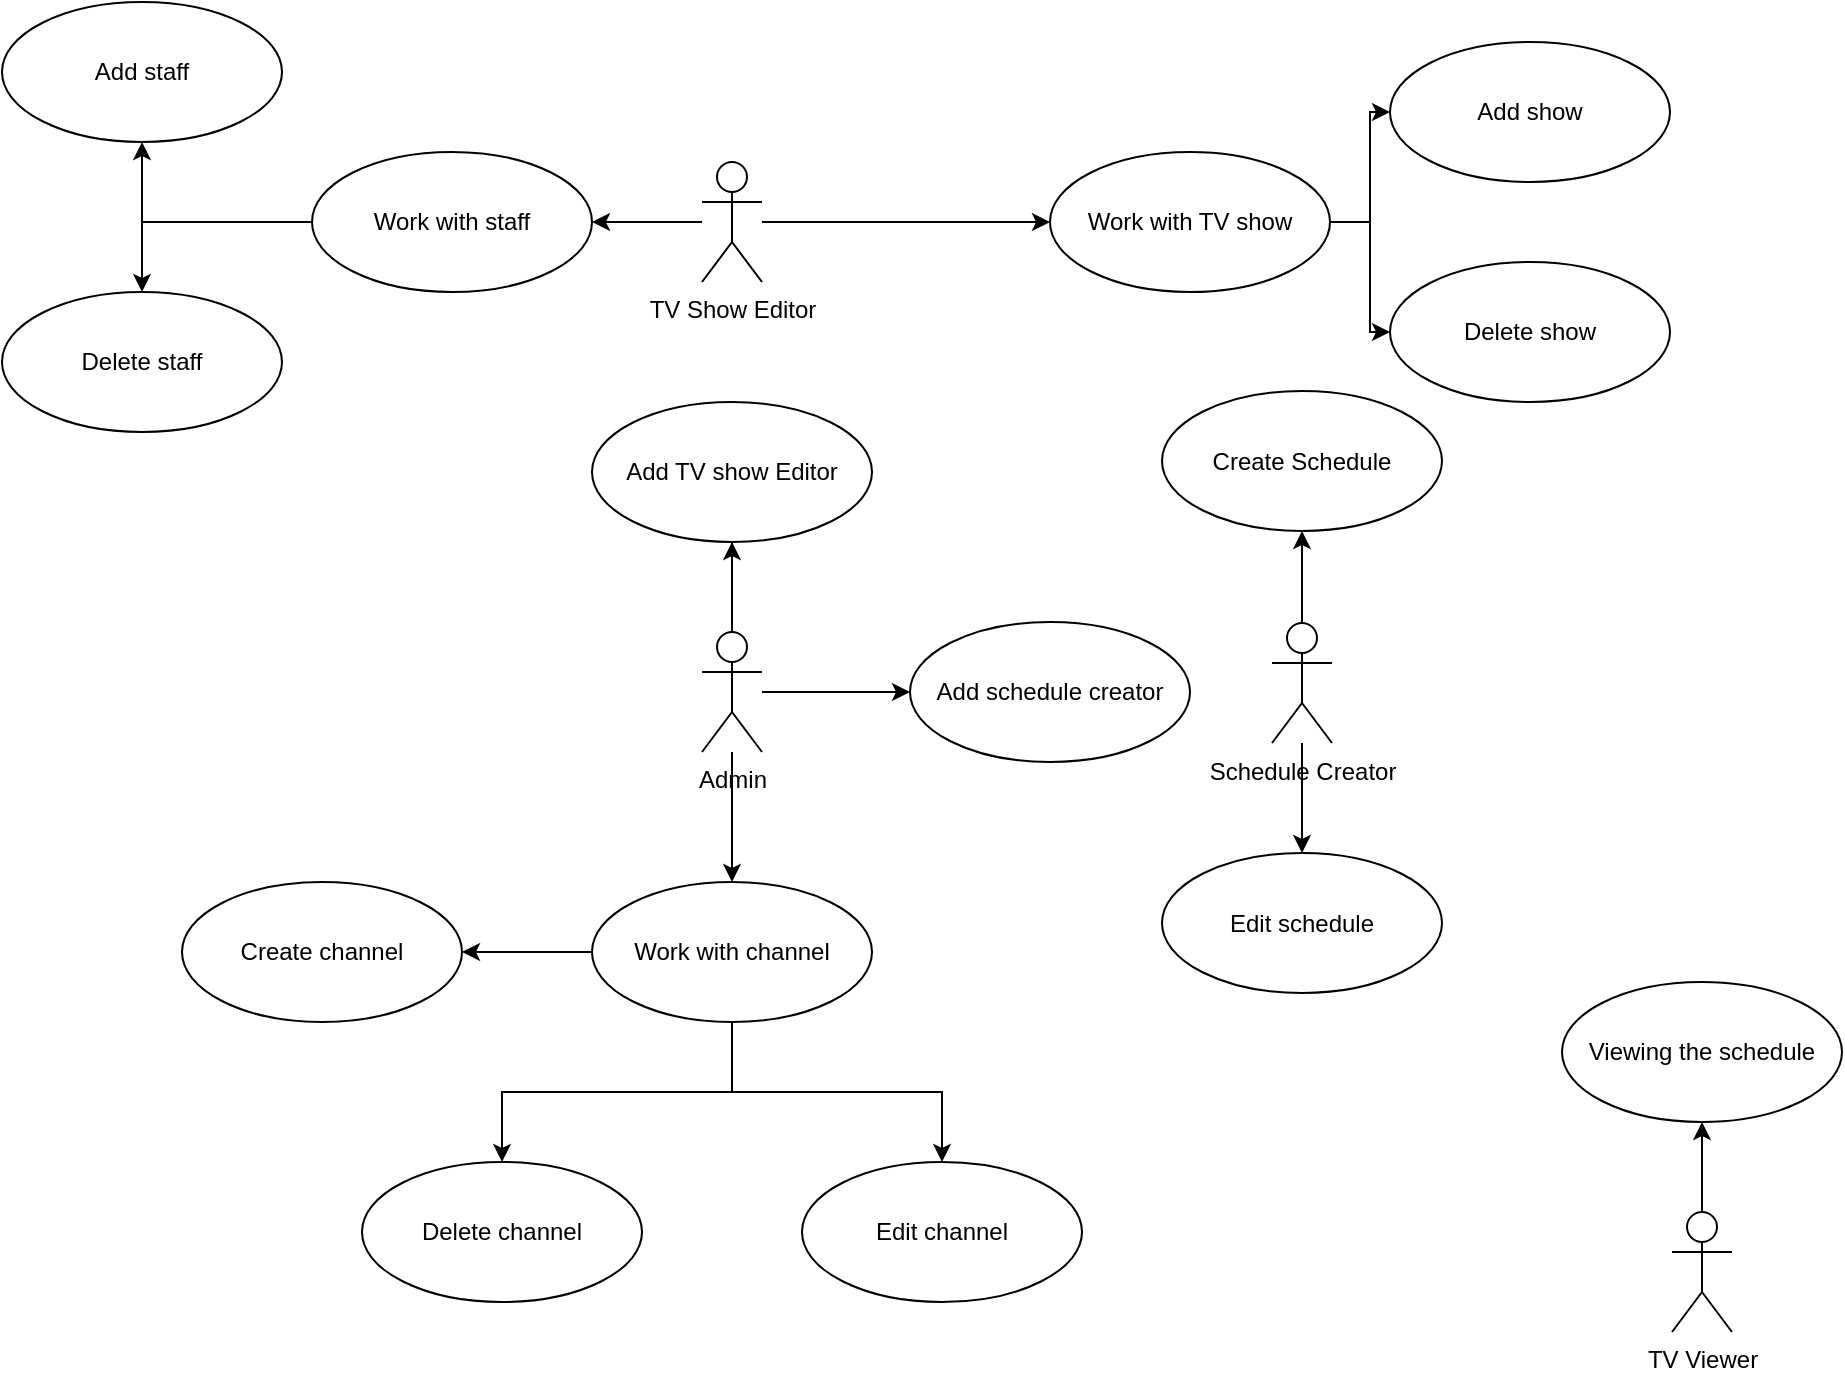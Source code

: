 <mxfile version="20.4.0" type="github">
  <diagram id="X2K3a4CVGlsGaMza_VcX" name="Страница 1">
    <mxGraphModel dx="2154" dy="794" grid="1" gridSize="10" guides="1" tooltips="1" connect="1" arrows="1" fold="1" page="1" pageScale="1" pageWidth="827" pageHeight="1169" math="0" shadow="0">
      <root>
        <mxCell id="0" />
        <mxCell id="1" parent="0" />
        <mxCell id="ih85UeOb-dqjksHe9gb6-1" style="edgeStyle=orthogonalEdgeStyle;rounded=0;orthogonalLoop=1;jettySize=auto;html=1;" edge="1" parent="1" source="ih85UeOb-dqjksHe9gb6-4" target="ih85UeOb-dqjksHe9gb6-13">
          <mxGeometry relative="1" as="geometry" />
        </mxCell>
        <mxCell id="ih85UeOb-dqjksHe9gb6-2" style="edgeStyle=orthogonalEdgeStyle;rounded=0;orthogonalLoop=1;jettySize=auto;html=1;" edge="1" parent="1" source="ih85UeOb-dqjksHe9gb6-4" target="ih85UeOb-dqjksHe9gb6-25">
          <mxGeometry relative="1" as="geometry" />
        </mxCell>
        <mxCell id="ih85UeOb-dqjksHe9gb6-3" style="edgeStyle=orthogonalEdgeStyle;rounded=0;orthogonalLoop=1;jettySize=auto;html=1;" edge="1" parent="1" source="ih85UeOb-dqjksHe9gb6-4" target="ih85UeOb-dqjksHe9gb6-35">
          <mxGeometry relative="1" as="geometry" />
        </mxCell>
        <mxCell id="ih85UeOb-dqjksHe9gb6-4" value="Admin" style="shape=umlActor;verticalLabelPosition=bottom;verticalAlign=top;html=1;" vertex="1" parent="1">
          <mxGeometry x="240" y="1185" width="30" height="60" as="geometry" />
        </mxCell>
        <mxCell id="ih85UeOb-dqjksHe9gb6-5" value="Create channel" style="ellipse;whiteSpace=wrap;html=1;" vertex="1" parent="1">
          <mxGeometry x="-20" y="1310" width="140" height="70" as="geometry" />
        </mxCell>
        <mxCell id="ih85UeOb-dqjksHe9gb6-6" value="Delete channel" style="ellipse;whiteSpace=wrap;html=1;" vertex="1" parent="1">
          <mxGeometry x="70" y="1450" width="140" height="70" as="geometry" />
        </mxCell>
        <mxCell id="ih85UeOb-dqjksHe9gb6-7" style="edgeStyle=orthogonalEdgeStyle;rounded=0;orthogonalLoop=1;jettySize=auto;html=1;entryX=0;entryY=0.5;entryDx=0;entryDy=0;" edge="1" parent="1" source="ih85UeOb-dqjksHe9gb6-9" target="ih85UeOb-dqjksHe9gb6-17">
          <mxGeometry relative="1" as="geometry" />
        </mxCell>
        <mxCell id="ih85UeOb-dqjksHe9gb6-8" style="edgeStyle=orthogonalEdgeStyle;rounded=0;orthogonalLoop=1;jettySize=auto;html=1;" edge="1" parent="1" source="ih85UeOb-dqjksHe9gb6-9" target="ih85UeOb-dqjksHe9gb6-22">
          <mxGeometry relative="1" as="geometry" />
        </mxCell>
        <mxCell id="ih85UeOb-dqjksHe9gb6-9" value="TV Show Editor" style="shape=umlActor;verticalLabelPosition=bottom;verticalAlign=top;html=1;" vertex="1" parent="1">
          <mxGeometry x="240" y="950" width="30" height="60" as="geometry" />
        </mxCell>
        <mxCell id="ih85UeOb-dqjksHe9gb6-10" style="edgeStyle=orthogonalEdgeStyle;rounded=0;orthogonalLoop=1;jettySize=auto;html=1;" edge="1" parent="1" source="ih85UeOb-dqjksHe9gb6-13" target="ih85UeOb-dqjksHe9gb6-5">
          <mxGeometry relative="1" as="geometry" />
        </mxCell>
        <mxCell id="ih85UeOb-dqjksHe9gb6-11" style="edgeStyle=orthogonalEdgeStyle;rounded=0;orthogonalLoop=1;jettySize=auto;html=1;entryX=0.5;entryY=0;entryDx=0;entryDy=0;" edge="1" parent="1" source="ih85UeOb-dqjksHe9gb6-13" target="ih85UeOb-dqjksHe9gb6-6">
          <mxGeometry relative="1" as="geometry" />
        </mxCell>
        <mxCell id="ih85UeOb-dqjksHe9gb6-12" style="edgeStyle=orthogonalEdgeStyle;rounded=0;orthogonalLoop=1;jettySize=auto;html=1;" edge="1" parent="1" source="ih85UeOb-dqjksHe9gb6-13" target="ih85UeOb-dqjksHe9gb6-14">
          <mxGeometry relative="1" as="geometry" />
        </mxCell>
        <mxCell id="ih85UeOb-dqjksHe9gb6-13" value="Work with channel" style="ellipse;whiteSpace=wrap;html=1;" vertex="1" parent="1">
          <mxGeometry x="185" y="1310" width="140" height="70" as="geometry" />
        </mxCell>
        <mxCell id="ih85UeOb-dqjksHe9gb6-14" value="Edit channel" style="ellipse;whiteSpace=wrap;html=1;" vertex="1" parent="1">
          <mxGeometry x="290" y="1450" width="140" height="70" as="geometry" />
        </mxCell>
        <mxCell id="ih85UeOb-dqjksHe9gb6-15" style="edgeStyle=orthogonalEdgeStyle;rounded=0;orthogonalLoop=1;jettySize=auto;html=1;entryX=0;entryY=0.5;entryDx=0;entryDy=0;" edge="1" parent="1" source="ih85UeOb-dqjksHe9gb6-17" target="ih85UeOb-dqjksHe9gb6-18">
          <mxGeometry relative="1" as="geometry" />
        </mxCell>
        <mxCell id="ih85UeOb-dqjksHe9gb6-16" style="edgeStyle=orthogonalEdgeStyle;rounded=0;orthogonalLoop=1;jettySize=auto;html=1;entryX=0;entryY=0.5;entryDx=0;entryDy=0;" edge="1" parent="1" source="ih85UeOb-dqjksHe9gb6-17" target="ih85UeOb-dqjksHe9gb6-19">
          <mxGeometry relative="1" as="geometry" />
        </mxCell>
        <mxCell id="ih85UeOb-dqjksHe9gb6-17" value="Work with TV show" style="ellipse;whiteSpace=wrap;html=1;" vertex="1" parent="1">
          <mxGeometry x="414" y="945" width="140" height="70" as="geometry" />
        </mxCell>
        <mxCell id="ih85UeOb-dqjksHe9gb6-18" value="Delete show" style="ellipse;whiteSpace=wrap;html=1;" vertex="1" parent="1">
          <mxGeometry x="584" y="1000" width="140" height="70" as="geometry" />
        </mxCell>
        <mxCell id="ih85UeOb-dqjksHe9gb6-19" value="Add show" style="ellipse;whiteSpace=wrap;html=1;" vertex="1" parent="1">
          <mxGeometry x="584" y="890" width="140" height="70" as="geometry" />
        </mxCell>
        <mxCell id="ih85UeOb-dqjksHe9gb6-20" style="edgeStyle=orthogonalEdgeStyle;rounded=0;orthogonalLoop=1;jettySize=auto;html=1;entryX=0.5;entryY=0;entryDx=0;entryDy=0;" edge="1" parent="1" source="ih85UeOb-dqjksHe9gb6-22" target="ih85UeOb-dqjksHe9gb6-23">
          <mxGeometry relative="1" as="geometry" />
        </mxCell>
        <mxCell id="ih85UeOb-dqjksHe9gb6-21" style="edgeStyle=orthogonalEdgeStyle;rounded=0;orthogonalLoop=1;jettySize=auto;html=1;entryX=0.5;entryY=1;entryDx=0;entryDy=0;" edge="1" parent="1" source="ih85UeOb-dqjksHe9gb6-22" target="ih85UeOb-dqjksHe9gb6-24">
          <mxGeometry relative="1" as="geometry" />
        </mxCell>
        <mxCell id="ih85UeOb-dqjksHe9gb6-22" value="Work with staff" style="ellipse;whiteSpace=wrap;html=1;" vertex="1" parent="1">
          <mxGeometry x="45" y="945" width="140" height="70" as="geometry" />
        </mxCell>
        <mxCell id="ih85UeOb-dqjksHe9gb6-23" value="Delete staff" style="ellipse;whiteSpace=wrap;html=1;" vertex="1" parent="1">
          <mxGeometry x="-110" y="1015" width="140" height="70" as="geometry" />
        </mxCell>
        <mxCell id="ih85UeOb-dqjksHe9gb6-24" value="Add staff" style="ellipse;whiteSpace=wrap;html=1;" vertex="1" parent="1">
          <mxGeometry x="-110" y="870" width="140" height="70" as="geometry" />
        </mxCell>
        <mxCell id="ih85UeOb-dqjksHe9gb6-25" value="Add TV show Editor" style="ellipse;whiteSpace=wrap;html=1;" vertex="1" parent="1">
          <mxGeometry x="185" y="1070" width="140" height="70" as="geometry" />
        </mxCell>
        <mxCell id="ih85UeOb-dqjksHe9gb6-26" value="" style="edgeStyle=orthogonalEdgeStyle;rounded=0;orthogonalLoop=1;jettySize=auto;html=1;endArrow=none;" edge="1" parent="1" source="ih85UeOb-dqjksHe9gb6-4" target="ih85UeOb-dqjksHe9gb6-25">
          <mxGeometry relative="1" as="geometry">
            <mxPoint x="255" y="1080" as="sourcePoint" />
            <mxPoint x="255" y="970" as="targetPoint" />
          </mxGeometry>
        </mxCell>
        <mxCell id="ih85UeOb-dqjksHe9gb6-27" style="edgeStyle=orthogonalEdgeStyle;rounded=0;orthogonalLoop=1;jettySize=auto;html=1;" edge="1" parent="1" source="ih85UeOb-dqjksHe9gb6-28" target="ih85UeOb-dqjksHe9gb6-29">
          <mxGeometry relative="1" as="geometry" />
        </mxCell>
        <mxCell id="ih85UeOb-dqjksHe9gb6-28" value="TV Viewer" style="shape=umlActor;verticalLabelPosition=bottom;verticalAlign=top;html=1;" vertex="1" parent="1">
          <mxGeometry x="725" y="1475" width="30" height="60" as="geometry" />
        </mxCell>
        <mxCell id="ih85UeOb-dqjksHe9gb6-29" value="Viewing the schedule" style="ellipse;whiteSpace=wrap;html=1;" vertex="1" parent="1">
          <mxGeometry x="670" y="1360" width="140" height="70" as="geometry" />
        </mxCell>
        <mxCell id="ih85UeOb-dqjksHe9gb6-30" style="edgeStyle=orthogonalEdgeStyle;rounded=0;orthogonalLoop=1;jettySize=auto;html=1;" edge="1" parent="1" source="ih85UeOb-dqjksHe9gb6-32" target="ih85UeOb-dqjksHe9gb6-33">
          <mxGeometry relative="1" as="geometry" />
        </mxCell>
        <mxCell id="ih85UeOb-dqjksHe9gb6-31" style="edgeStyle=orthogonalEdgeStyle;rounded=0;orthogonalLoop=1;jettySize=auto;html=1;" edge="1" parent="1" source="ih85UeOb-dqjksHe9gb6-32" target="ih85UeOb-dqjksHe9gb6-34">
          <mxGeometry relative="1" as="geometry" />
        </mxCell>
        <mxCell id="ih85UeOb-dqjksHe9gb6-32" value="Schedule Creator" style="shape=umlActor;verticalLabelPosition=bottom;verticalAlign=top;html=1;" vertex="1" parent="1">
          <mxGeometry x="525" y="1180.5" width="30" height="60" as="geometry" />
        </mxCell>
        <mxCell id="ih85UeOb-dqjksHe9gb6-33" value="Create Schedule" style="ellipse;whiteSpace=wrap;html=1;" vertex="1" parent="1">
          <mxGeometry x="470" y="1064.5" width="140" height="70" as="geometry" />
        </mxCell>
        <mxCell id="ih85UeOb-dqjksHe9gb6-34" value="Edit schedule" style="ellipse;whiteSpace=wrap;html=1;" vertex="1" parent="1">
          <mxGeometry x="470" y="1295.5" width="140" height="70" as="geometry" />
        </mxCell>
        <mxCell id="ih85UeOb-dqjksHe9gb6-35" value="Add schedule creator" style="ellipse;whiteSpace=wrap;html=1;" vertex="1" parent="1">
          <mxGeometry x="344" y="1180" width="140" height="70" as="geometry" />
        </mxCell>
      </root>
    </mxGraphModel>
  </diagram>
</mxfile>
